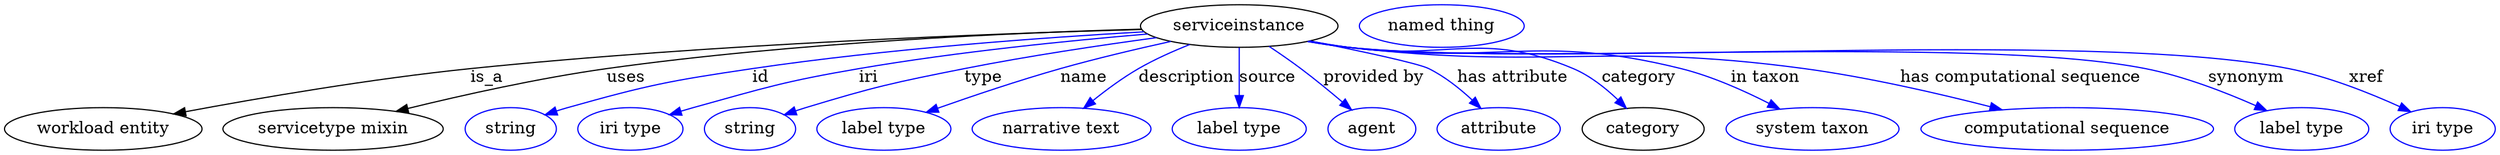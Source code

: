 digraph {
	graph [bb="0,0,2098.4,123"];
	node [label="\N"];
	serviceinstance	[height=0.5,
		label=serviceinstance,
		pos="1041.2,105",
		width=2.3109];
	"workload entity"	[height=0.5,
		pos="83.193,18",
		width=2.3109];
	serviceinstance -> "workload entity"	[label=is_a,
		lp="407.19,61.5",
		pos="e,142.64,30.687 958.91,102.09 835.66,98.662 595.91,89.769 393.19,69 310.1,60.487 215.42,44.253 152.79,32.59"];
	"servicetype mixin"	[height=0.5,
		pos="277.19,18",
		width=2.5817];
	serviceinstance -> "servicetype mixin"	[label=uses,
		lp="523.69,61.5",
		pos="e,330.23,32.882 958.47,102.38 853.18,99.455 665.9,91.325 507.19,69 450.08,60.966 386.03,46.592 340.05,35.311"];
	id	[color=blue,
		height=0.5,
		label=string,
		pos="426.19,18",
		width=1.0652];
	serviceinstance -> id	[color=blue,
		label=id,
		lp="637.19,61.5",
		pos="e,455.19,29.96 960.91,100.1 877.82,95.382 744.43,85.881 630.19,69 560.09,58.64 542.41,55.205 474.19,36 471.09,35.126 467.89,34.155 \
464.69,33.133",
		style=solid];
	iri	[color=blue,
		height=0.5,
		label="iri type",
		pos="527.19,18",
		width=1.2277];
	serviceinstance -> iri	[color=blue,
		label=iri,
		lp="728.19,61.5",
		pos="e,560.5,29.896 963.96,98.293 898.7,92.824 802.92,83.273 720.19,69 657.62,58.205 642.4,52.878 581.19,36 577.62,35.015 573.93,33.951 \
570.23,32.852",
		style=solid];
	type	[color=blue,
		height=0.5,
		label=string,
		pos="628.19,18",
		width=1.0652];
	serviceinstance -> type	[color=blue,
		label=type,
		lp="825.19,61.5",
		pos="e,657.12,30.003 971.36,95.166 925.16,88.904 863.33,79.727 809.19,69 749.03,57.079 733.89,53.789 675.19,36 672.43,35.162 669.59,34.255 \
666.74,33.311",
		style=solid];
	name	[color=blue,
		height=0.5,
		label="label type",
		pos="741.19,18",
		width=1.5707];
	serviceinstance -> name	[color=blue,
		label=name,
		lp="910.19,61.5",
		pos="e,777.02,32.101 983.5,91.991 955.22,85.758 920.75,77.646 890.19,69 855.05,59.054 815.91,45.838 786.58,35.491",
		style=solid];
	description	[color=blue,
		height=0.5,
		label="narrative text",
		pos="891.19,18",
		width=2.0943];
	serviceinstance -> description	[color=blue,
		label=description,
		lp="996.69,61.5",
		pos="e,909.87,35.515 999.51,89.39 985.37,83.774 969.74,76.814 956.19,69 942.8,61.273 929.06,51.1 917.69,41.949",
		style=solid];
	source	[color=blue,
		height=0.5,
		label="label type",
		pos="1041.2,18",
		width=1.5707];
	serviceinstance -> source	[color=blue,
		label=source,
		lp="1065.2,61.5",
		pos="e,1041.2,36.175 1041.2,86.799 1041.2,75.163 1041.2,59.548 1041.2,46.237",
		style=solid];
	"provided by"	[color=blue,
		height=0.5,
		label=agent,
		pos="1153.2,18",
		width=1.0291];
	serviceinstance -> "provided by"	[color=blue,
		label="provided by",
		lp="1154.7,61.5",
		pos="e,1136,34.142 1066.4,87.773 1075,82.028 1084.7,75.399 1093.2,69 1105,60.117 1117.7,49.717 1128.3,40.71",
		style=solid];
	"has attribute"	[color=blue,
		height=0.5,
		label=attribute,
		pos="1260.2,18",
		width=1.4443];
	serviceinstance -> "has attribute"	[color=blue,
		label="has attribute",
		lp="1272.2,61.5",
		pos="e,1245.2,35.363 1101,92.369 1142.5,84.044 1192,73.537 1201.2,69 1214.6,62.361 1227.5,52.013 1237.9,42.449",
		style=solid];
	category	[height=0.5,
		pos="1381.2,18",
		width=1.4263];
	serviceinstance -> category	[color=blue,
		label=category,
		lp="1378.7,61.5",
		pos="e,1367.3,35.511 1100.5,92.254 1111.3,90.328 1122.6,88.481 1133.2,87 1217.2,75.282 1245.2,102.26 1323.2,69 1337,63.101 1350,52.648 \
1360.1,42.819",
		style=solid];
	"in taxon"	[color=blue,
		height=0.5,
		label="system taxon",
		pos="1523.2,18",
		width=2.022];
	serviceinstance -> "in taxon"	[color=blue,
		label="in taxon",
		lp="1484.2,61.5",
		pos="e,1496,34.885 1099.9,92.073 1110.9,90.141 1122.4,88.339 1133.2,87 1257.4,71.603 1292.8,99.6 1414.2,69 1439.6,62.599 1466.3,50.423 \
1487,39.69",
		style=solid];
	"has computational sequence"	[color=blue,
		height=0.5,
		label="computational sequence",
		pos="1737.2,18",
		width=3.4303];
	serviceinstance -> "has computational sequence"	[color=blue,
		label="has computational sequence",
		lp="1698.7,61.5",
		pos="e,1682.5,34.255 1099.4,92.008 1110.6,90.057 1122.2,88.265 1133.2,87 1302.9,67.432 1347.9,92.022 1517.2,69 1570.1,61.802 1629.1,48.084 \
1672.6,36.834",
		style=solid];
	synonym	[color=blue,
		height=0.5,
		label="label type",
		pos="1935.2,18",
		width=1.5707];
	serviceinstance -> synonym	[color=blue,
		label=synonym,
		lp="1888.2,61.5",
		pos="e,1905.9,33.488 1098.9,91.915 1110.2,89.947 1122,88.172 1133.2,87 1281.5,71.401 1657.9,98.008 1804.2,69 1836.4,62.619 1871,49.098 \
1896.5,37.723",
		style=solid];
	xref	[color=blue,
		height=0.5,
		label="iri type",
		pos="2054.2,18",
		width=1.2277];
	serviceinstance -> xref	[color=blue,
		label=xref,
		lp="1989.7,61.5",
		pos="e,2027.1,32.582 1098.9,91.879 1110.2,89.914 1122,88.149 1133.2,87 1308.1,68.968 1751.7,103.06 1924.2,69 1957,62.52 1992.3,48.444 \
2017.8,36.873",
		style=solid];
	"named thing_category"	[color=blue,
		height=0.5,
		label="named thing",
		pos="1212.2,105",
		width=1.9318];
}
